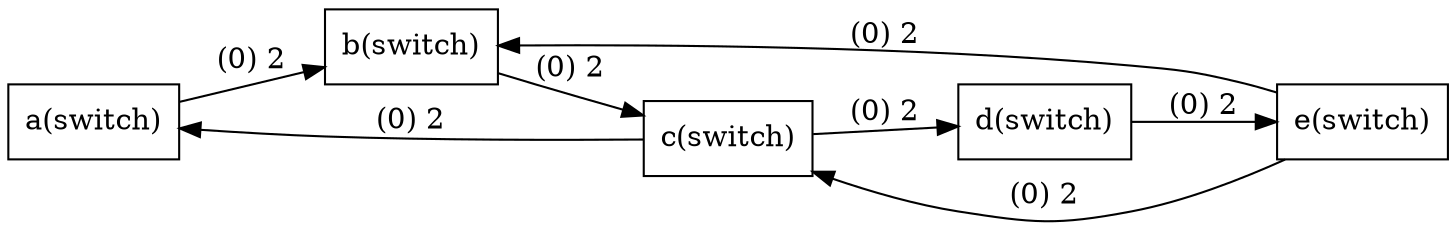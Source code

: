 digraph G{
rankdir=LR;
node [shape=record];

a [label="a(switch)"];
b [label="b(switch)"];
a->b[label="(0) 2"];
b [label="b(switch)"];
c [label="c(switch)"];
b->c[label="(0) 2"];
c [label="c(switch)"];
a [label="a(switch)"];
c->a[label="(0) 2"];
c [label="c(switch)"];
d [label="d(switch)"];
c->d[label="(0) 2"];
d [label="d(switch)"];
e [label="e(switch)"];
d->e[label="(0) 2"];
e [label="e(switch)"];
b [label="b(switch)"];
e->b[label="(0) 2"];
e [label="e(switch)"];
c [label="c(switch)"];
e->c[label="(0) 2"];

}